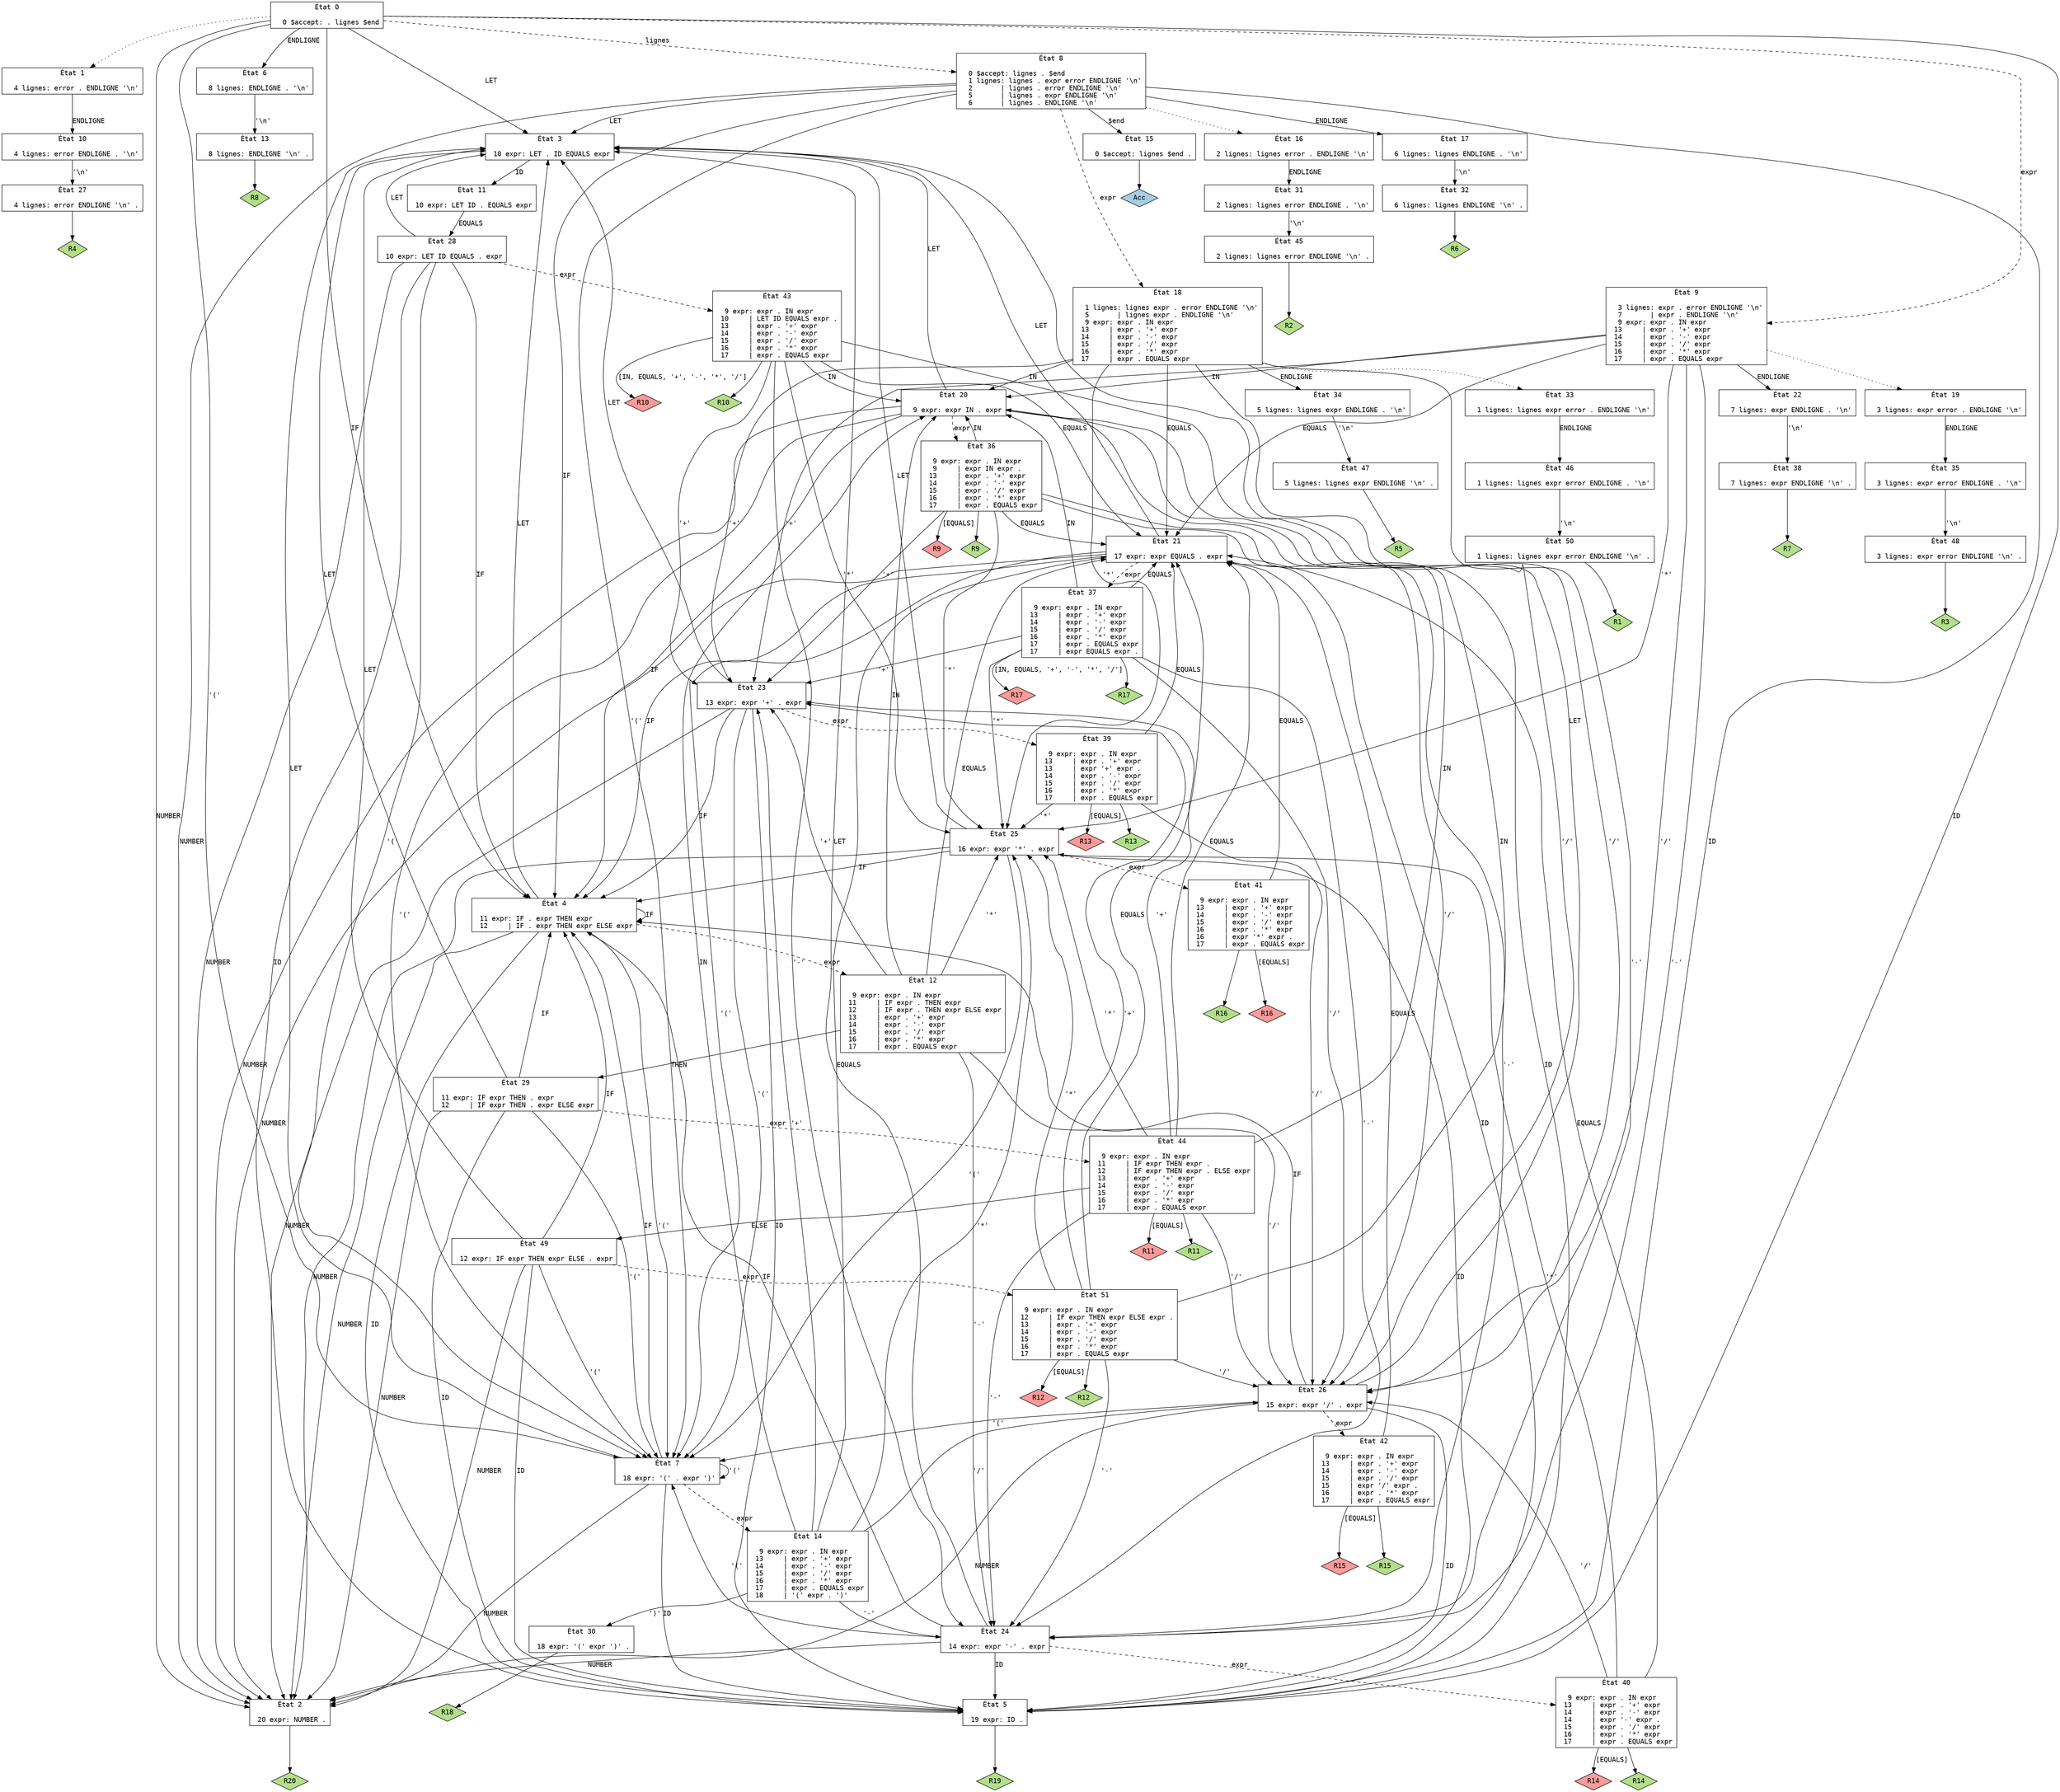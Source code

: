 // Produit par GNU Bison 3.0.4.
// Rapporter les bugs à <bug-bison@gnu.org>.
// Page d'accueil: <http://www.gnu.org/software/bison/>.

digraph "projet.y"
{
  node [fontname = courier, shape = box, colorscheme = paired6]
  edge [fontname = courier]

  0 [label="État 0\n\l  0 $accept: . lignes $end\l"]
  0 -> 1 [style=dotted]
  0 -> 2 [style=solid label="NUMBER"]
  0 -> 3 [style=solid label="LET"]
  0 -> 4 [style=solid label="IF"]
  0 -> 5 [style=solid label="ID"]
  0 -> 6 [style=solid label="ENDLIGNE"]
  0 -> 7 [style=solid label="'('"]
  0 -> 8 [style=dashed label="lignes"]
  0 -> 9 [style=dashed label="expr"]
  1 [label="État 1\n\l  4 lignes: error . ENDLIGNE '\\n'\l"]
  1 -> 10 [style=solid label="ENDLIGNE"]
  2 [label="État 2\n\l 20 expr: NUMBER .\l"]
  2 -> "2R20" [style=solid]
 "2R20" [label="R20", fillcolor=3, shape=diamond, style=filled]
  3 [label="État 3\n\l 10 expr: LET . ID EQUALS expr\l"]
  3 -> 11 [style=solid label="ID"]
  4 [label="État 4\n\l 11 expr: IF . expr THEN expr\l 12     | IF . expr THEN expr ELSE expr\l"]
  4 -> 2 [style=solid label="NUMBER"]
  4 -> 3 [style=solid label="LET"]
  4 -> 4 [style=solid label="IF"]
  4 -> 5 [style=solid label="ID"]
  4 -> 7 [style=solid label="'('"]
  4 -> 12 [style=dashed label="expr"]
  5 [label="État 5\n\l 19 expr: ID .\l"]
  5 -> "5R19" [style=solid]
 "5R19" [label="R19", fillcolor=3, shape=diamond, style=filled]
  6 [label="État 6\n\l  8 lignes: ENDLIGNE . '\\n'\l"]
  6 -> 13 [style=solid label="'\\n'"]
  7 [label="État 7\n\l 18 expr: '(' . expr ')'\l"]
  7 -> 2 [style=solid label="NUMBER"]
  7 -> 3 [style=solid label="LET"]
  7 -> 4 [style=solid label="IF"]
  7 -> 5 [style=solid label="ID"]
  7 -> 7 [style=solid label="'('"]
  7 -> 14 [style=dashed label="expr"]
  8 [label="État 8\n\l  0 $accept: lignes . $end\l  1 lignes: lignes . expr error ENDLIGNE '\\n'\l  2       | lignes . error ENDLIGNE '\\n'\l  5       | lignes . expr ENDLIGNE '\\n'\l  6       | lignes . ENDLIGNE '\\n'\l"]
  8 -> 15 [style=solid label="$end"]
  8 -> 16 [style=dotted]
  8 -> 2 [style=solid label="NUMBER"]
  8 -> 3 [style=solid label="LET"]
  8 -> 4 [style=solid label="IF"]
  8 -> 5 [style=solid label="ID"]
  8 -> 17 [style=solid label="ENDLIGNE"]
  8 -> 7 [style=solid label="'('"]
  8 -> 18 [style=dashed label="expr"]
  9 [label="État 9\n\l  3 lignes: expr . error ENDLIGNE '\\n'\l  7       | expr . ENDLIGNE '\\n'\l  9 expr: expr . IN expr\l 13     | expr . '+' expr\l 14     | expr . '-' expr\l 15     | expr . '/' expr\l 16     | expr . '*' expr\l 17     | expr . EQUALS expr\l"]
  9 -> 19 [style=dotted]
  9 -> 20 [style=solid label="IN"]
  9 -> 21 [style=solid label="EQUALS"]
  9 -> 22 [style=solid label="ENDLIGNE"]
  9 -> 23 [style=solid label="'+'"]
  9 -> 24 [style=solid label="'-'"]
  9 -> 25 [style=solid label="'*'"]
  9 -> 26 [style=solid label="'/'"]
  10 [label="État 10\n\l  4 lignes: error ENDLIGNE . '\\n'\l"]
  10 -> 27 [style=solid label="'\\n'"]
  11 [label="État 11\n\l 10 expr: LET ID . EQUALS expr\l"]
  11 -> 28 [style=solid label="EQUALS"]
  12 [label="État 12\n\l  9 expr: expr . IN expr\l 11     | IF expr . THEN expr\l 12     | IF expr . THEN expr ELSE expr\l 13     | expr . '+' expr\l 14     | expr . '-' expr\l 15     | expr . '/' expr\l 16     | expr . '*' expr\l 17     | expr . EQUALS expr\l"]
  12 -> 20 [style=solid label="IN"]
  12 -> 29 [style=solid label="THEN"]
  12 -> 21 [style=solid label="EQUALS"]
  12 -> 23 [style=solid label="'+'"]
  12 -> 24 [style=solid label="'-'"]
  12 -> 25 [style=solid label="'*'"]
  12 -> 26 [style=solid label="'/'"]
  13 [label="État 13\n\l  8 lignes: ENDLIGNE '\\n' .\l"]
  13 -> "13R8" [style=solid]
 "13R8" [label="R8", fillcolor=3, shape=diamond, style=filled]
  14 [label="État 14\n\l  9 expr: expr . IN expr\l 13     | expr . '+' expr\l 14     | expr . '-' expr\l 15     | expr . '/' expr\l 16     | expr . '*' expr\l 17     | expr . EQUALS expr\l 18     | '(' expr . ')'\l"]
  14 -> 20 [style=solid label="IN"]
  14 -> 21 [style=solid label="EQUALS"]
  14 -> 23 [style=solid label="'+'"]
  14 -> 24 [style=solid label="'-'"]
  14 -> 25 [style=solid label="'*'"]
  14 -> 26 [style=solid label="'/'"]
  14 -> 30 [style=solid label="')'"]
  15 [label="État 15\n\l  0 $accept: lignes $end .\l"]
  15 -> "15R0" [style=solid]
 "15R0" [label="Acc", fillcolor=1, shape=diamond, style=filled]
  16 [label="État 16\n\l  2 lignes: lignes error . ENDLIGNE '\\n'\l"]
  16 -> 31 [style=solid label="ENDLIGNE"]
  17 [label="État 17\n\l  6 lignes: lignes ENDLIGNE . '\\n'\l"]
  17 -> 32 [style=solid label="'\\n'"]
  18 [label="État 18\n\l  1 lignes: lignes expr . error ENDLIGNE '\\n'\l  5       | lignes expr . ENDLIGNE '\\n'\l  9 expr: expr . IN expr\l 13     | expr . '+' expr\l 14     | expr . '-' expr\l 15     | expr . '/' expr\l 16     | expr . '*' expr\l 17     | expr . EQUALS expr\l"]
  18 -> 33 [style=dotted]
  18 -> 20 [style=solid label="IN"]
  18 -> 21 [style=solid label="EQUALS"]
  18 -> 34 [style=solid label="ENDLIGNE"]
  18 -> 23 [style=solid label="'+'"]
  18 -> 24 [style=solid label="'-'"]
  18 -> 25 [style=solid label="'*'"]
  18 -> 26 [style=solid label="'/'"]
  19 [label="État 19\n\l  3 lignes: expr error . ENDLIGNE '\\n'\l"]
  19 -> 35 [style=solid label="ENDLIGNE"]
  20 [label="État 20\n\l  9 expr: expr IN . expr\l"]
  20 -> 2 [style=solid label="NUMBER"]
  20 -> 3 [style=solid label="LET"]
  20 -> 4 [style=solid label="IF"]
  20 -> 5 [style=solid label="ID"]
  20 -> 7 [style=solid label="'('"]
  20 -> 36 [style=dashed label="expr"]
  21 [label="État 21\n\l 17 expr: expr EQUALS . expr\l"]
  21 -> 2 [style=solid label="NUMBER"]
  21 -> 3 [style=solid label="LET"]
  21 -> 4 [style=solid label="IF"]
  21 -> 5 [style=solid label="ID"]
  21 -> 7 [style=solid label="'('"]
  21 -> 37 [style=dashed label="expr"]
  22 [label="État 22\n\l  7 lignes: expr ENDLIGNE . '\\n'\l"]
  22 -> 38 [style=solid label="'\\n'"]
  23 [label="État 23\n\l 13 expr: expr '+' . expr\l"]
  23 -> 2 [style=solid label="NUMBER"]
  23 -> 3 [style=solid label="LET"]
  23 -> 4 [style=solid label="IF"]
  23 -> 5 [style=solid label="ID"]
  23 -> 7 [style=solid label="'('"]
  23 -> 39 [style=dashed label="expr"]
  24 [label="État 24\n\l 14 expr: expr '-' . expr\l"]
  24 -> 2 [style=solid label="NUMBER"]
  24 -> 3 [style=solid label="LET"]
  24 -> 4 [style=solid label="IF"]
  24 -> 5 [style=solid label="ID"]
  24 -> 7 [style=solid label="'('"]
  24 -> 40 [style=dashed label="expr"]
  25 [label="État 25\n\l 16 expr: expr '*' . expr\l"]
  25 -> 2 [style=solid label="NUMBER"]
  25 -> 3 [style=solid label="LET"]
  25 -> 4 [style=solid label="IF"]
  25 -> 5 [style=solid label="ID"]
  25 -> 7 [style=solid label="'('"]
  25 -> 41 [style=dashed label="expr"]
  26 [label="État 26\n\l 15 expr: expr '/' . expr\l"]
  26 -> 2 [style=solid label="NUMBER"]
  26 -> 3 [style=solid label="LET"]
  26 -> 4 [style=solid label="IF"]
  26 -> 5 [style=solid label="ID"]
  26 -> 7 [style=solid label="'('"]
  26 -> 42 [style=dashed label="expr"]
  27 [label="État 27\n\l  4 lignes: error ENDLIGNE '\\n' .\l"]
  27 -> "27R4" [style=solid]
 "27R4" [label="R4", fillcolor=3, shape=diamond, style=filled]
  28 [label="État 28\n\l 10 expr: LET ID EQUALS . expr\l"]
  28 -> 2 [style=solid label="NUMBER"]
  28 -> 3 [style=solid label="LET"]
  28 -> 4 [style=solid label="IF"]
  28 -> 5 [style=solid label="ID"]
  28 -> 7 [style=solid label="'('"]
  28 -> 43 [style=dashed label="expr"]
  29 [label="État 29\n\l 11 expr: IF expr THEN . expr\l 12     | IF expr THEN . expr ELSE expr\l"]
  29 -> 2 [style=solid label="NUMBER"]
  29 -> 3 [style=solid label="LET"]
  29 -> 4 [style=solid label="IF"]
  29 -> 5 [style=solid label="ID"]
  29 -> 7 [style=solid label="'('"]
  29 -> 44 [style=dashed label="expr"]
  30 [label="État 30\n\l 18 expr: '(' expr ')' .\l"]
  30 -> "30R18" [style=solid]
 "30R18" [label="R18", fillcolor=3, shape=diamond, style=filled]
  31 [label="État 31\n\l  2 lignes: lignes error ENDLIGNE . '\\n'\l"]
  31 -> 45 [style=solid label="'\\n'"]
  32 [label="État 32\n\l  6 lignes: lignes ENDLIGNE '\\n' .\l"]
  32 -> "32R6" [style=solid]
 "32R6" [label="R6", fillcolor=3, shape=diamond, style=filled]
  33 [label="État 33\n\l  1 lignes: lignes expr error . ENDLIGNE '\\n'\l"]
  33 -> 46 [style=solid label="ENDLIGNE"]
  34 [label="État 34\n\l  5 lignes: lignes expr ENDLIGNE . '\\n'\l"]
  34 -> 47 [style=solid label="'\\n'"]
  35 [label="État 35\n\l  3 lignes: expr error ENDLIGNE . '\\n'\l"]
  35 -> 48 [style=solid label="'\\n'"]
  36 [label="État 36\n\l  9 expr: expr . IN expr\l  9     | expr IN expr .\l 13     | expr . '+' expr\l 14     | expr . '-' expr\l 15     | expr . '/' expr\l 16     | expr . '*' expr\l 17     | expr . EQUALS expr\l"]
  36 -> 20 [style=solid label="IN"]
  36 -> 21 [style=solid label="EQUALS"]
  36 -> 23 [style=solid label="'+'"]
  36 -> 24 [style=solid label="'-'"]
  36 -> 25 [style=solid label="'*'"]
  36 -> 26 [style=solid label="'/'"]
  36 -> "36R9d" [label="[EQUALS]", style=solid]
 "36R9d" [label="R9", fillcolor=5, shape=diamond, style=filled]
  36 -> "36R9" [style=solid]
 "36R9" [label="R9", fillcolor=3, shape=diamond, style=filled]
  37 [label="État 37\n\l  9 expr: expr . IN expr\l 13     | expr . '+' expr\l 14     | expr . '-' expr\l 15     | expr . '/' expr\l 16     | expr . '*' expr\l 17     | expr . EQUALS expr\l 17     | expr EQUALS expr .\l"]
  37 -> 20 [style=solid label="IN"]
  37 -> 21 [style=solid label="EQUALS"]
  37 -> 23 [style=solid label="'+'"]
  37 -> 24 [style=solid label="'-'"]
  37 -> 25 [style=solid label="'*'"]
  37 -> 26 [style=solid label="'/'"]
  37 -> "37R17d" [label="[IN, EQUALS, '+', '-', '*', '/']", style=solid]
 "37R17d" [label="R17", fillcolor=5, shape=diamond, style=filled]
  37 -> "37R17" [style=solid]
 "37R17" [label="R17", fillcolor=3, shape=diamond, style=filled]
  38 [label="État 38\n\l  7 lignes: expr ENDLIGNE '\\n' .\l"]
  38 -> "38R7" [style=solid]
 "38R7" [label="R7", fillcolor=3, shape=diamond, style=filled]
  39 [label="État 39\n\l  9 expr: expr . IN expr\l 13     | expr . '+' expr\l 13     | expr '+' expr .\l 14     | expr . '-' expr\l 15     | expr . '/' expr\l 16     | expr . '*' expr\l 17     | expr . EQUALS expr\l"]
  39 -> 21 [style=solid label="EQUALS"]
  39 -> 25 [style=solid label="'*'"]
  39 -> 26 [style=solid label="'/'"]
  39 -> "39R13d" [label="[EQUALS]", style=solid]
 "39R13d" [label="R13", fillcolor=5, shape=diamond, style=filled]
  39 -> "39R13" [style=solid]
 "39R13" [label="R13", fillcolor=3, shape=diamond, style=filled]
  40 [label="État 40\n\l  9 expr: expr . IN expr\l 13     | expr . '+' expr\l 14     | expr . '-' expr\l 14     | expr '-' expr .\l 15     | expr . '/' expr\l 16     | expr . '*' expr\l 17     | expr . EQUALS expr\l"]
  40 -> 21 [style=solid label="EQUALS"]
  40 -> 25 [style=solid label="'*'"]
  40 -> 26 [style=solid label="'/'"]
  40 -> "40R14d" [label="[EQUALS]", style=solid]
 "40R14d" [label="R14", fillcolor=5, shape=diamond, style=filled]
  40 -> "40R14" [style=solid]
 "40R14" [label="R14", fillcolor=3, shape=diamond, style=filled]
  41 [label="État 41\n\l  9 expr: expr . IN expr\l 13     | expr . '+' expr\l 14     | expr . '-' expr\l 15     | expr . '/' expr\l 16     | expr . '*' expr\l 16     | expr '*' expr .\l 17     | expr . EQUALS expr\l"]
  41 -> 21 [style=solid label="EQUALS"]
  41 -> "41R16d" [label="[EQUALS]", style=solid]
 "41R16d" [label="R16", fillcolor=5, shape=diamond, style=filled]
  41 -> "41R16" [style=solid]
 "41R16" [label="R16", fillcolor=3, shape=diamond, style=filled]
  42 [label="État 42\n\l  9 expr: expr . IN expr\l 13     | expr . '+' expr\l 14     | expr . '-' expr\l 15     | expr . '/' expr\l 15     | expr '/' expr .\l 16     | expr . '*' expr\l 17     | expr . EQUALS expr\l"]
  42 -> 21 [style=solid label="EQUALS"]
  42 -> "42R15d" [label="[EQUALS]", style=solid]
 "42R15d" [label="R15", fillcolor=5, shape=diamond, style=filled]
  42 -> "42R15" [style=solid]
 "42R15" [label="R15", fillcolor=3, shape=diamond, style=filled]
  43 [label="État 43\n\l  9 expr: expr . IN expr\l 10     | LET ID EQUALS expr .\l 13     | expr . '+' expr\l 14     | expr . '-' expr\l 15     | expr . '/' expr\l 16     | expr . '*' expr\l 17     | expr . EQUALS expr\l"]
  43 -> 20 [style=solid label="IN"]
  43 -> 21 [style=solid label="EQUALS"]
  43 -> 23 [style=solid label="'+'"]
  43 -> 24 [style=solid label="'-'"]
  43 -> 25 [style=solid label="'*'"]
  43 -> 26 [style=solid label="'/'"]
  43 -> "43R10d" [label="[IN, EQUALS, '+', '-', '*', '/']", style=solid]
 "43R10d" [label="R10", fillcolor=5, shape=diamond, style=filled]
  43 -> "43R10" [style=solid]
 "43R10" [label="R10", fillcolor=3, shape=diamond, style=filled]
  44 [label="État 44\n\l  9 expr: expr . IN expr\l 11     | IF expr THEN expr .\l 12     | IF expr THEN expr . ELSE expr\l 13     | expr . '+' expr\l 14     | expr . '-' expr\l 15     | expr . '/' expr\l 16     | expr . '*' expr\l 17     | expr . EQUALS expr\l"]
  44 -> 20 [style=solid label="IN"]
  44 -> 49 [style=solid label="ELSE"]
  44 -> 21 [style=solid label="EQUALS"]
  44 -> 23 [style=solid label="'+'"]
  44 -> 24 [style=solid label="'-'"]
  44 -> 25 [style=solid label="'*'"]
  44 -> 26 [style=solid label="'/'"]
  44 -> "44R11d" [label="[EQUALS]", style=solid]
 "44R11d" [label="R11", fillcolor=5, shape=diamond, style=filled]
  44 -> "44R11" [style=solid]
 "44R11" [label="R11", fillcolor=3, shape=diamond, style=filled]
  45 [label="État 45\n\l  2 lignes: lignes error ENDLIGNE '\\n' .\l"]
  45 -> "45R2" [style=solid]
 "45R2" [label="R2", fillcolor=3, shape=diamond, style=filled]
  46 [label="État 46\n\l  1 lignes: lignes expr error ENDLIGNE . '\\n'\l"]
  46 -> 50 [style=solid label="'\\n'"]
  47 [label="État 47\n\l  5 lignes: lignes expr ENDLIGNE '\\n' .\l"]
  47 -> "47R5" [style=solid]
 "47R5" [label="R5", fillcolor=3, shape=diamond, style=filled]
  48 [label="État 48\n\l  3 lignes: expr error ENDLIGNE '\\n' .\l"]
  48 -> "48R3" [style=solid]
 "48R3" [label="R3", fillcolor=3, shape=diamond, style=filled]
  49 [label="État 49\n\l 12 expr: IF expr THEN expr ELSE . expr\l"]
  49 -> 2 [style=solid label="NUMBER"]
  49 -> 3 [style=solid label="LET"]
  49 -> 4 [style=solid label="IF"]
  49 -> 5 [style=solid label="ID"]
  49 -> 7 [style=solid label="'('"]
  49 -> 51 [style=dashed label="expr"]
  50 [label="État 50\n\l  1 lignes: lignes expr error ENDLIGNE '\\n' .\l"]
  50 -> "50R1" [style=solid]
 "50R1" [label="R1", fillcolor=3, shape=diamond, style=filled]
  51 [label="État 51\n\l  9 expr: expr . IN expr\l 12     | IF expr THEN expr ELSE expr .\l 13     | expr . '+' expr\l 14     | expr . '-' expr\l 15     | expr . '/' expr\l 16     | expr . '*' expr\l 17     | expr . EQUALS expr\l"]
  51 -> 20 [style=solid label="IN"]
  51 -> 21 [style=solid label="EQUALS"]
  51 -> 23 [style=solid label="'+'"]
  51 -> 24 [style=solid label="'-'"]
  51 -> 25 [style=solid label="'*'"]
  51 -> 26 [style=solid label="'/'"]
  51 -> "51R12d" [label="[EQUALS]", style=solid]
 "51R12d" [label="R12", fillcolor=5, shape=diamond, style=filled]
  51 -> "51R12" [style=solid]
 "51R12" [label="R12", fillcolor=3, shape=diamond, style=filled]
}
